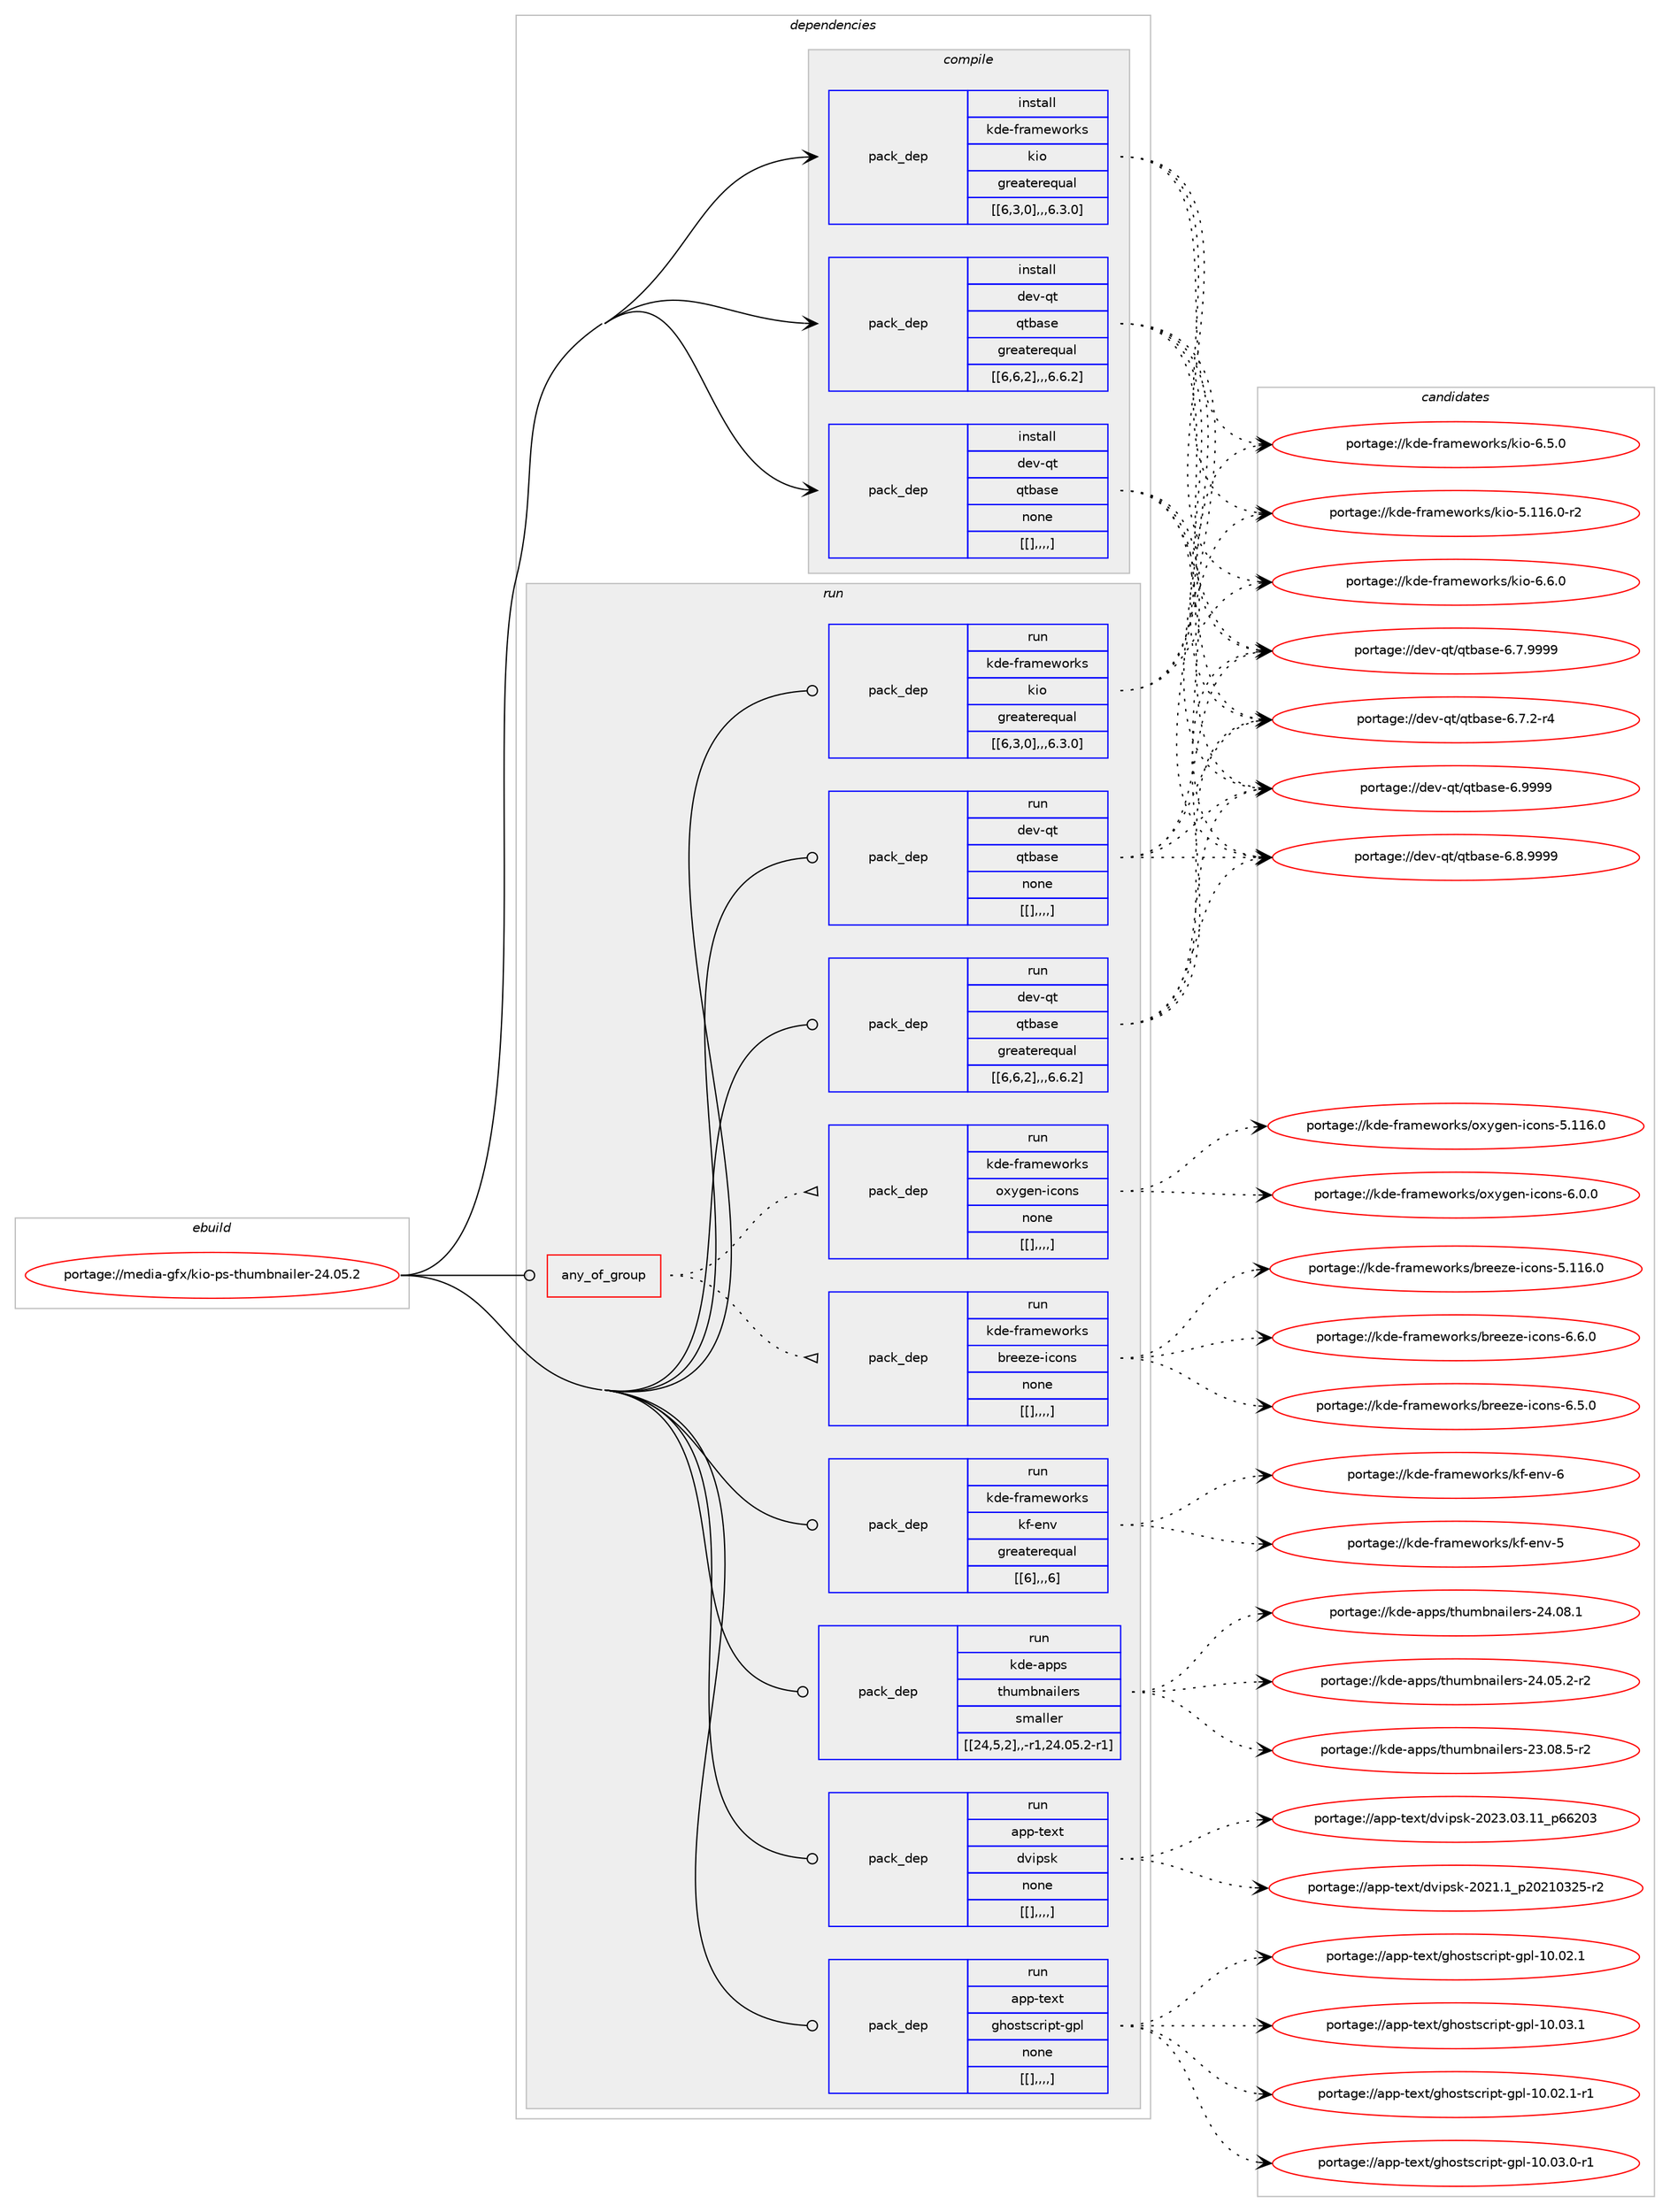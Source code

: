 digraph prolog {

# *************
# Graph options
# *************

newrank=true;
concentrate=true;
compound=true;
graph [rankdir=LR,fontname=Helvetica,fontsize=10,ranksep=1.5];#, ranksep=2.5, nodesep=0.2];
edge  [arrowhead=vee];
node  [fontname=Helvetica,fontsize=10];

# **********
# The ebuild
# **********

subgraph cluster_leftcol {
color=gray;
label=<<i>ebuild</i>>;
id [label="portage://media-gfx/kio-ps-thumbnailer-24.05.2", color=red, width=4, href="../media-gfx/kio-ps-thumbnailer-24.05.2.svg"];
}

# ****************
# The dependencies
# ****************

subgraph cluster_midcol {
color=gray;
label=<<i>dependencies</i>>;
subgraph cluster_compile {
fillcolor="#eeeeee";
style=filled;
label=<<i>compile</i>>;
subgraph pack227678 {
dependency306936 [label=<<TABLE BORDER="0" CELLBORDER="1" CELLSPACING="0" CELLPADDING="4" WIDTH="220"><TR><TD ROWSPAN="6" CELLPADDING="30">pack_dep</TD></TR><TR><TD WIDTH="110">install</TD></TR><TR><TD>dev-qt</TD></TR><TR><TD>qtbase</TD></TR><TR><TD>greaterequal</TD></TR><TR><TD>[[6,6,2],,,6.6.2]</TD></TR></TABLE>>, shape=none, color=blue];
}
id:e -> dependency306936:w [weight=20,style="solid",arrowhead="vee"];
subgraph pack227679 {
dependency306937 [label=<<TABLE BORDER="0" CELLBORDER="1" CELLSPACING="0" CELLPADDING="4" WIDTH="220"><TR><TD ROWSPAN="6" CELLPADDING="30">pack_dep</TD></TR><TR><TD WIDTH="110">install</TD></TR><TR><TD>dev-qt</TD></TR><TR><TD>qtbase</TD></TR><TR><TD>none</TD></TR><TR><TD>[[],,,,]</TD></TR></TABLE>>, shape=none, color=blue];
}
id:e -> dependency306937:w [weight=20,style="solid",arrowhead="vee"];
subgraph pack227680 {
dependency306938 [label=<<TABLE BORDER="0" CELLBORDER="1" CELLSPACING="0" CELLPADDING="4" WIDTH="220"><TR><TD ROWSPAN="6" CELLPADDING="30">pack_dep</TD></TR><TR><TD WIDTH="110">install</TD></TR><TR><TD>kde-frameworks</TD></TR><TR><TD>kio</TD></TR><TR><TD>greaterequal</TD></TR><TR><TD>[[6,3,0],,,6.3.0]</TD></TR></TABLE>>, shape=none, color=blue];
}
id:e -> dependency306938:w [weight=20,style="solid",arrowhead="vee"];
}
subgraph cluster_compileandrun {
fillcolor="#eeeeee";
style=filled;
label=<<i>compile and run</i>>;
}
subgraph cluster_run {
fillcolor="#eeeeee";
style=filled;
label=<<i>run</i>>;
subgraph any2343 {
dependency306939 [label=<<TABLE BORDER="0" CELLBORDER="1" CELLSPACING="0" CELLPADDING="4"><TR><TD CELLPADDING="10">any_of_group</TD></TR></TABLE>>, shape=none, color=red];subgraph pack227681 {
dependency306940 [label=<<TABLE BORDER="0" CELLBORDER="1" CELLSPACING="0" CELLPADDING="4" WIDTH="220"><TR><TD ROWSPAN="6" CELLPADDING="30">pack_dep</TD></TR><TR><TD WIDTH="110">run</TD></TR><TR><TD>kde-frameworks</TD></TR><TR><TD>breeze-icons</TD></TR><TR><TD>none</TD></TR><TR><TD>[[],,,,]</TD></TR></TABLE>>, shape=none, color=blue];
}
dependency306939:e -> dependency306940:w [weight=20,style="dotted",arrowhead="oinv"];
subgraph pack227682 {
dependency306941 [label=<<TABLE BORDER="0" CELLBORDER="1" CELLSPACING="0" CELLPADDING="4" WIDTH="220"><TR><TD ROWSPAN="6" CELLPADDING="30">pack_dep</TD></TR><TR><TD WIDTH="110">run</TD></TR><TR><TD>kde-frameworks</TD></TR><TR><TD>oxygen-icons</TD></TR><TR><TD>none</TD></TR><TR><TD>[[],,,,]</TD></TR></TABLE>>, shape=none, color=blue];
}
dependency306939:e -> dependency306941:w [weight=20,style="dotted",arrowhead="oinv"];
}
id:e -> dependency306939:w [weight=20,style="solid",arrowhead="odot"];
subgraph pack227683 {
dependency306942 [label=<<TABLE BORDER="0" CELLBORDER="1" CELLSPACING="0" CELLPADDING="4" WIDTH="220"><TR><TD ROWSPAN="6" CELLPADDING="30">pack_dep</TD></TR><TR><TD WIDTH="110">run</TD></TR><TR><TD>app-text</TD></TR><TR><TD>dvipsk</TD></TR><TR><TD>none</TD></TR><TR><TD>[[],,,,]</TD></TR></TABLE>>, shape=none, color=blue];
}
id:e -> dependency306942:w [weight=20,style="solid",arrowhead="odot"];
subgraph pack227684 {
dependency306943 [label=<<TABLE BORDER="0" CELLBORDER="1" CELLSPACING="0" CELLPADDING="4" WIDTH="220"><TR><TD ROWSPAN="6" CELLPADDING="30">pack_dep</TD></TR><TR><TD WIDTH="110">run</TD></TR><TR><TD>app-text</TD></TR><TR><TD>ghostscript-gpl</TD></TR><TR><TD>none</TD></TR><TR><TD>[[],,,,]</TD></TR></TABLE>>, shape=none, color=blue];
}
id:e -> dependency306943:w [weight=20,style="solid",arrowhead="odot"];
subgraph pack227685 {
dependency306944 [label=<<TABLE BORDER="0" CELLBORDER="1" CELLSPACING="0" CELLPADDING="4" WIDTH="220"><TR><TD ROWSPAN="6" CELLPADDING="30">pack_dep</TD></TR><TR><TD WIDTH="110">run</TD></TR><TR><TD>dev-qt</TD></TR><TR><TD>qtbase</TD></TR><TR><TD>greaterequal</TD></TR><TR><TD>[[6,6,2],,,6.6.2]</TD></TR></TABLE>>, shape=none, color=blue];
}
id:e -> dependency306944:w [weight=20,style="solid",arrowhead="odot"];
subgraph pack227686 {
dependency306945 [label=<<TABLE BORDER="0" CELLBORDER="1" CELLSPACING="0" CELLPADDING="4" WIDTH="220"><TR><TD ROWSPAN="6" CELLPADDING="30">pack_dep</TD></TR><TR><TD WIDTH="110">run</TD></TR><TR><TD>dev-qt</TD></TR><TR><TD>qtbase</TD></TR><TR><TD>none</TD></TR><TR><TD>[[],,,,]</TD></TR></TABLE>>, shape=none, color=blue];
}
id:e -> dependency306945:w [weight=20,style="solid",arrowhead="odot"];
subgraph pack227687 {
dependency306946 [label=<<TABLE BORDER="0" CELLBORDER="1" CELLSPACING="0" CELLPADDING="4" WIDTH="220"><TR><TD ROWSPAN="6" CELLPADDING="30">pack_dep</TD></TR><TR><TD WIDTH="110">run</TD></TR><TR><TD>kde-frameworks</TD></TR><TR><TD>kf-env</TD></TR><TR><TD>greaterequal</TD></TR><TR><TD>[[6],,,6]</TD></TR></TABLE>>, shape=none, color=blue];
}
id:e -> dependency306946:w [weight=20,style="solid",arrowhead="odot"];
subgraph pack227688 {
dependency306947 [label=<<TABLE BORDER="0" CELLBORDER="1" CELLSPACING="0" CELLPADDING="4" WIDTH="220"><TR><TD ROWSPAN="6" CELLPADDING="30">pack_dep</TD></TR><TR><TD WIDTH="110">run</TD></TR><TR><TD>kde-frameworks</TD></TR><TR><TD>kio</TD></TR><TR><TD>greaterequal</TD></TR><TR><TD>[[6,3,0],,,6.3.0]</TD></TR></TABLE>>, shape=none, color=blue];
}
id:e -> dependency306947:w [weight=20,style="solid",arrowhead="odot"];
subgraph pack227689 {
dependency306948 [label=<<TABLE BORDER="0" CELLBORDER="1" CELLSPACING="0" CELLPADDING="4" WIDTH="220"><TR><TD ROWSPAN="6" CELLPADDING="30">pack_dep</TD></TR><TR><TD WIDTH="110">run</TD></TR><TR><TD>kde-apps</TD></TR><TR><TD>thumbnailers</TD></TR><TR><TD>smaller</TD></TR><TR><TD>[[24,5,2],,-r1,24.05.2-r1]</TD></TR></TABLE>>, shape=none, color=blue];
}
id:e -> dependency306948:w [weight=20,style="solid",arrowhead="odot"];
}
}

# **************
# The candidates
# **************

subgraph cluster_choices {
rank=same;
color=gray;
label=<<i>candidates</i>>;

subgraph choice227678 {
color=black;
nodesep=1;
choice1001011184511311647113116989711510145544657575757 [label="portage://dev-qt/qtbase-6.9999", color=red, width=4,href="../dev-qt/qtbase-6.9999.svg"];
choice10010111845113116471131169897115101455446564657575757 [label="portage://dev-qt/qtbase-6.8.9999", color=red, width=4,href="../dev-qt/qtbase-6.8.9999.svg"];
choice10010111845113116471131169897115101455446554657575757 [label="portage://dev-qt/qtbase-6.7.9999", color=red, width=4,href="../dev-qt/qtbase-6.7.9999.svg"];
choice100101118451131164711311698971151014554465546504511452 [label="portage://dev-qt/qtbase-6.7.2-r4", color=red, width=4,href="../dev-qt/qtbase-6.7.2-r4.svg"];
dependency306936:e -> choice1001011184511311647113116989711510145544657575757:w [style=dotted,weight="100"];
dependency306936:e -> choice10010111845113116471131169897115101455446564657575757:w [style=dotted,weight="100"];
dependency306936:e -> choice10010111845113116471131169897115101455446554657575757:w [style=dotted,weight="100"];
dependency306936:e -> choice100101118451131164711311698971151014554465546504511452:w [style=dotted,weight="100"];
}
subgraph choice227679 {
color=black;
nodesep=1;
choice1001011184511311647113116989711510145544657575757 [label="portage://dev-qt/qtbase-6.9999", color=red, width=4,href="../dev-qt/qtbase-6.9999.svg"];
choice10010111845113116471131169897115101455446564657575757 [label="portage://dev-qt/qtbase-6.8.9999", color=red, width=4,href="../dev-qt/qtbase-6.8.9999.svg"];
choice10010111845113116471131169897115101455446554657575757 [label="portage://dev-qt/qtbase-6.7.9999", color=red, width=4,href="../dev-qt/qtbase-6.7.9999.svg"];
choice100101118451131164711311698971151014554465546504511452 [label="portage://dev-qt/qtbase-6.7.2-r4", color=red, width=4,href="../dev-qt/qtbase-6.7.2-r4.svg"];
dependency306937:e -> choice1001011184511311647113116989711510145544657575757:w [style=dotted,weight="100"];
dependency306937:e -> choice10010111845113116471131169897115101455446564657575757:w [style=dotted,weight="100"];
dependency306937:e -> choice10010111845113116471131169897115101455446554657575757:w [style=dotted,weight="100"];
dependency306937:e -> choice100101118451131164711311698971151014554465546504511452:w [style=dotted,weight="100"];
}
subgraph choice227680 {
color=black;
nodesep=1;
choice107100101451021149710910111911111410711547107105111455446544648 [label="portage://kde-frameworks/kio-6.6.0", color=red, width=4,href="../kde-frameworks/kio-6.6.0.svg"];
choice107100101451021149710910111911111410711547107105111455446534648 [label="portage://kde-frameworks/kio-6.5.0", color=red, width=4,href="../kde-frameworks/kio-6.5.0.svg"];
choice10710010145102114971091011191111141071154710710511145534649495446484511450 [label="portage://kde-frameworks/kio-5.116.0-r2", color=red, width=4,href="../kde-frameworks/kio-5.116.0-r2.svg"];
dependency306938:e -> choice107100101451021149710910111911111410711547107105111455446544648:w [style=dotted,weight="100"];
dependency306938:e -> choice107100101451021149710910111911111410711547107105111455446534648:w [style=dotted,weight="100"];
dependency306938:e -> choice10710010145102114971091011191111141071154710710511145534649495446484511450:w [style=dotted,weight="100"];
}
subgraph choice227681 {
color=black;
nodesep=1;
choice107100101451021149710910111911111410711547981141011011221014510599111110115455446544648 [label="portage://kde-frameworks/breeze-icons-6.6.0", color=red, width=4,href="../kde-frameworks/breeze-icons-6.6.0.svg"];
choice107100101451021149710910111911111410711547981141011011221014510599111110115455446534648 [label="portage://kde-frameworks/breeze-icons-6.5.0", color=red, width=4,href="../kde-frameworks/breeze-icons-6.5.0.svg"];
choice1071001014510211497109101119111114107115479811410110112210145105991111101154553464949544648 [label="portage://kde-frameworks/breeze-icons-5.116.0", color=red, width=4,href="../kde-frameworks/breeze-icons-5.116.0.svg"];
dependency306940:e -> choice107100101451021149710910111911111410711547981141011011221014510599111110115455446544648:w [style=dotted,weight="100"];
dependency306940:e -> choice107100101451021149710910111911111410711547981141011011221014510599111110115455446534648:w [style=dotted,weight="100"];
dependency306940:e -> choice1071001014510211497109101119111114107115479811410110112210145105991111101154553464949544648:w [style=dotted,weight="100"];
}
subgraph choice227682 {
color=black;
nodesep=1;
choice1071001014510211497109101119111114107115471111201211031011104510599111110115455446484648 [label="portage://kde-frameworks/oxygen-icons-6.0.0", color=red, width=4,href="../kde-frameworks/oxygen-icons-6.0.0.svg"];
choice10710010145102114971091011191111141071154711112012110310111045105991111101154553464949544648 [label="portage://kde-frameworks/oxygen-icons-5.116.0", color=red, width=4,href="../kde-frameworks/oxygen-icons-5.116.0.svg"];
dependency306941:e -> choice1071001014510211497109101119111114107115471111201211031011104510599111110115455446484648:w [style=dotted,weight="100"];
dependency306941:e -> choice10710010145102114971091011191111141071154711112012110310111045105991111101154553464949544648:w [style=dotted,weight="100"];
}
subgraph choice227683 {
color=black;
nodesep=1;
choice9711211245116101120116471001181051121151074550485051464851464949951125454504851 [label="portage://app-text/dvipsk-2023.03.11_p66203", color=red, width=4,href="../app-text/dvipsk-2023.03.11_p66203.svg"];
choice971121124511610112011647100118105112115107455048504946499511250485049485150534511450 [label="portage://app-text/dvipsk-2021.1_p20210325-r2", color=red, width=4,href="../app-text/dvipsk-2021.1_p20210325-r2.svg"];
dependency306942:e -> choice9711211245116101120116471001181051121151074550485051464851464949951125454504851:w [style=dotted,weight="100"];
dependency306942:e -> choice971121124511610112011647100118105112115107455048504946499511250485049485150534511450:w [style=dotted,weight="100"];
}
subgraph choice227684 {
color=black;
nodesep=1;
choice97112112451161011201164710310411111511611599114105112116451031121084549484648514649 [label="portage://app-text/ghostscript-gpl-10.03.1", color=red, width=4,href="../app-text/ghostscript-gpl-10.03.1.svg"];
choice971121124511610112011647103104111115116115991141051121164510311210845494846485146484511449 [label="portage://app-text/ghostscript-gpl-10.03.0-r1", color=red, width=4,href="../app-text/ghostscript-gpl-10.03.0-r1.svg"];
choice971121124511610112011647103104111115116115991141051121164510311210845494846485046494511449 [label="portage://app-text/ghostscript-gpl-10.02.1-r1", color=red, width=4,href="../app-text/ghostscript-gpl-10.02.1-r1.svg"];
choice97112112451161011201164710310411111511611599114105112116451031121084549484648504649 [label="portage://app-text/ghostscript-gpl-10.02.1", color=red, width=4,href="../app-text/ghostscript-gpl-10.02.1.svg"];
dependency306943:e -> choice97112112451161011201164710310411111511611599114105112116451031121084549484648514649:w [style=dotted,weight="100"];
dependency306943:e -> choice971121124511610112011647103104111115116115991141051121164510311210845494846485146484511449:w [style=dotted,weight="100"];
dependency306943:e -> choice971121124511610112011647103104111115116115991141051121164510311210845494846485046494511449:w [style=dotted,weight="100"];
dependency306943:e -> choice97112112451161011201164710310411111511611599114105112116451031121084549484648504649:w [style=dotted,weight="100"];
}
subgraph choice227685 {
color=black;
nodesep=1;
choice1001011184511311647113116989711510145544657575757 [label="portage://dev-qt/qtbase-6.9999", color=red, width=4,href="../dev-qt/qtbase-6.9999.svg"];
choice10010111845113116471131169897115101455446564657575757 [label="portage://dev-qt/qtbase-6.8.9999", color=red, width=4,href="../dev-qt/qtbase-6.8.9999.svg"];
choice10010111845113116471131169897115101455446554657575757 [label="portage://dev-qt/qtbase-6.7.9999", color=red, width=4,href="../dev-qt/qtbase-6.7.9999.svg"];
choice100101118451131164711311698971151014554465546504511452 [label="portage://dev-qt/qtbase-6.7.2-r4", color=red, width=4,href="../dev-qt/qtbase-6.7.2-r4.svg"];
dependency306944:e -> choice1001011184511311647113116989711510145544657575757:w [style=dotted,weight="100"];
dependency306944:e -> choice10010111845113116471131169897115101455446564657575757:w [style=dotted,weight="100"];
dependency306944:e -> choice10010111845113116471131169897115101455446554657575757:w [style=dotted,weight="100"];
dependency306944:e -> choice100101118451131164711311698971151014554465546504511452:w [style=dotted,weight="100"];
}
subgraph choice227686 {
color=black;
nodesep=1;
choice1001011184511311647113116989711510145544657575757 [label="portage://dev-qt/qtbase-6.9999", color=red, width=4,href="../dev-qt/qtbase-6.9999.svg"];
choice10010111845113116471131169897115101455446564657575757 [label="portage://dev-qt/qtbase-6.8.9999", color=red, width=4,href="../dev-qt/qtbase-6.8.9999.svg"];
choice10010111845113116471131169897115101455446554657575757 [label="portage://dev-qt/qtbase-6.7.9999", color=red, width=4,href="../dev-qt/qtbase-6.7.9999.svg"];
choice100101118451131164711311698971151014554465546504511452 [label="portage://dev-qt/qtbase-6.7.2-r4", color=red, width=4,href="../dev-qt/qtbase-6.7.2-r4.svg"];
dependency306945:e -> choice1001011184511311647113116989711510145544657575757:w [style=dotted,weight="100"];
dependency306945:e -> choice10010111845113116471131169897115101455446564657575757:w [style=dotted,weight="100"];
dependency306945:e -> choice10010111845113116471131169897115101455446554657575757:w [style=dotted,weight="100"];
dependency306945:e -> choice100101118451131164711311698971151014554465546504511452:w [style=dotted,weight="100"];
}
subgraph choice227687 {
color=black;
nodesep=1;
choice107100101451021149710910111911111410711547107102451011101184554 [label="portage://kde-frameworks/kf-env-6", color=red, width=4,href="../kde-frameworks/kf-env-6.svg"];
choice107100101451021149710910111911111410711547107102451011101184553 [label="portage://kde-frameworks/kf-env-5", color=red, width=4,href="../kde-frameworks/kf-env-5.svg"];
dependency306946:e -> choice107100101451021149710910111911111410711547107102451011101184554:w [style=dotted,weight="100"];
dependency306946:e -> choice107100101451021149710910111911111410711547107102451011101184553:w [style=dotted,weight="100"];
}
subgraph choice227688 {
color=black;
nodesep=1;
choice107100101451021149710910111911111410711547107105111455446544648 [label="portage://kde-frameworks/kio-6.6.0", color=red, width=4,href="../kde-frameworks/kio-6.6.0.svg"];
choice107100101451021149710910111911111410711547107105111455446534648 [label="portage://kde-frameworks/kio-6.5.0", color=red, width=4,href="../kde-frameworks/kio-6.5.0.svg"];
choice10710010145102114971091011191111141071154710710511145534649495446484511450 [label="portage://kde-frameworks/kio-5.116.0-r2", color=red, width=4,href="../kde-frameworks/kio-5.116.0-r2.svg"];
dependency306947:e -> choice107100101451021149710910111911111410711547107105111455446544648:w [style=dotted,weight="100"];
dependency306947:e -> choice107100101451021149710910111911111410711547107105111455446534648:w [style=dotted,weight="100"];
dependency306947:e -> choice10710010145102114971091011191111141071154710710511145534649495446484511450:w [style=dotted,weight="100"];
}
subgraph choice227689 {
color=black;
nodesep=1;
choice10710010145971121121154711610411710998110971051081011141154550524648564649 [label="portage://kde-apps/thumbnailers-24.08.1", color=red, width=4,href="../kde-apps/thumbnailers-24.08.1.svg"];
choice107100101459711211211547116104117109981109710510810111411545505246485346504511450 [label="portage://kde-apps/thumbnailers-24.05.2-r2", color=red, width=4,href="../kde-apps/thumbnailers-24.05.2-r2.svg"];
choice107100101459711211211547116104117109981109710510810111411545505146485646534511450 [label="portage://kde-apps/thumbnailers-23.08.5-r2", color=red, width=4,href="../kde-apps/thumbnailers-23.08.5-r2.svg"];
dependency306948:e -> choice10710010145971121121154711610411710998110971051081011141154550524648564649:w [style=dotted,weight="100"];
dependency306948:e -> choice107100101459711211211547116104117109981109710510810111411545505246485346504511450:w [style=dotted,weight="100"];
dependency306948:e -> choice107100101459711211211547116104117109981109710510810111411545505146485646534511450:w [style=dotted,weight="100"];
}
}

}
